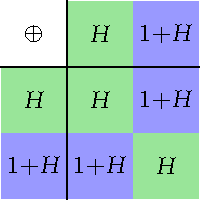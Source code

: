 settings.tex="pdflatex";

texpreamble("\usepackage{amsmath}
\usepackage{amsthm,amssymb}
\usepackage{mathpazo}
\usepackage[svgnames]{xcolor}
");
import graph;


size(100);

int f(int i,int j){return (i+j)%2;}

void bx(int i,int j,pen col){
	fill(box((i-0.5,-j-0.5),(i+0.5,-j+0.5)),col+opacity(0.4));
}


for(int i=0; i<=1; ++i){
	if(i%2==0){
		bx(i,-1,heavygreen);
		bx(-1,i,heavygreen);
	}
	if(i%2==1){
		bx(i,-1,blue);
		bx(-1,i,blue);
	}
	for(int j=0; j<=1; ++j){
		if(f(i,j)%2==0){bx(i,j,heavygreen);}
		if(f(i,j)%2==1){bx(i,j,blue);}
	}
}

label("$H$",(0,1));
label("$H$",(0,0));
label("$H$",(-1,0));
label("$H$",(1,-1));
label("$1\!+\!H$",(1,1));
label("$1\!+\!H$",(1,0));
label("$1\!+\!H$",(0,-1));
label("$1\!+\!H$",(-1,-1));

label("$\oplus$",(-1,1));
draw((-1.5,0.5)--(1.5,0.5),linewidth(1));
draw((-0.5,1.5)--(-0.5,-1.5),linewidth(1));